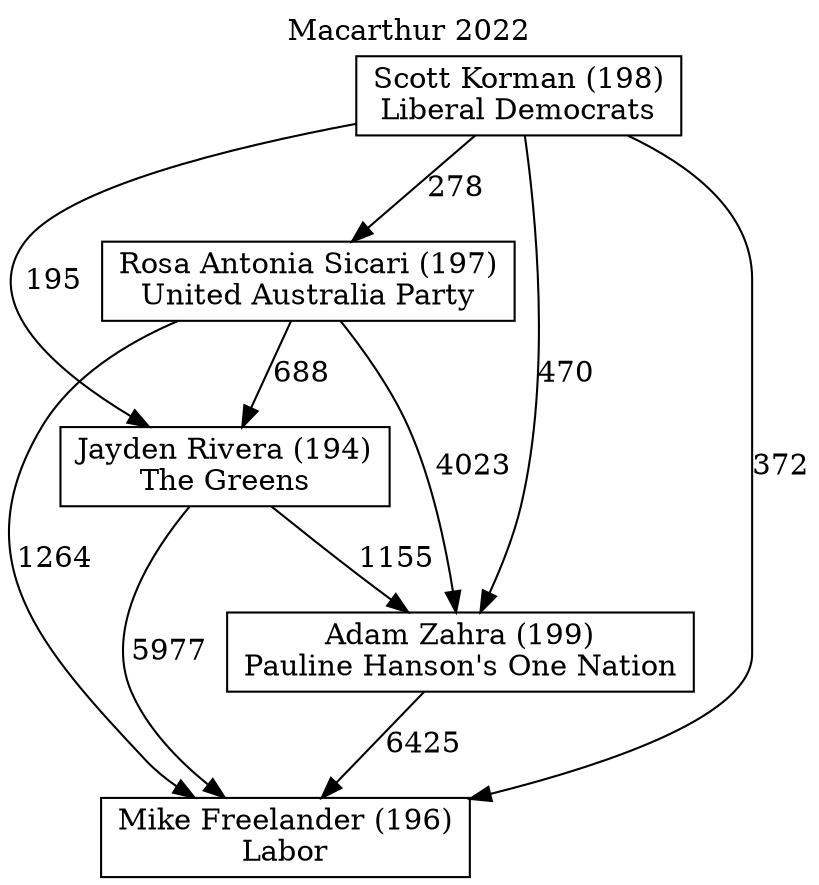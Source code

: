 // House preference flow
digraph "Mike Freelander (196)_Macarthur_2022" {
	graph [label="Macarthur 2022" labelloc=t mclimit=10]
	node [shape=box]
	"Adam Zahra (199)" [label="Adam Zahra (199)
Pauline Hanson's One Nation"]
	"Jayden Rivera (194)" [label="Jayden Rivera (194)
The Greens"]
	"Mike Freelander (196)" [label="Mike Freelander (196)
Labor"]
	"Rosa Antonia Sicari (197)" [label="Rosa Antonia Sicari (197)
United Australia Party"]
	"Scott Korman (198)" [label="Scott Korman (198)
Liberal Democrats"]
	"Adam Zahra (199)" -> "Mike Freelander (196)" [label=6425]
	"Jayden Rivera (194)" -> "Adam Zahra (199)" [label=1155]
	"Jayden Rivera (194)" -> "Mike Freelander (196)" [label=5977]
	"Rosa Antonia Sicari (197)" -> "Adam Zahra (199)" [label=4023]
	"Rosa Antonia Sicari (197)" -> "Jayden Rivera (194)" [label=688]
	"Rosa Antonia Sicari (197)" -> "Mike Freelander (196)" [label=1264]
	"Scott Korman (198)" -> "Adam Zahra (199)" [label=470]
	"Scott Korman (198)" -> "Jayden Rivera (194)" [label=195]
	"Scott Korman (198)" -> "Mike Freelander (196)" [label=372]
	"Scott Korman (198)" -> "Rosa Antonia Sicari (197)" [label=278]
}
